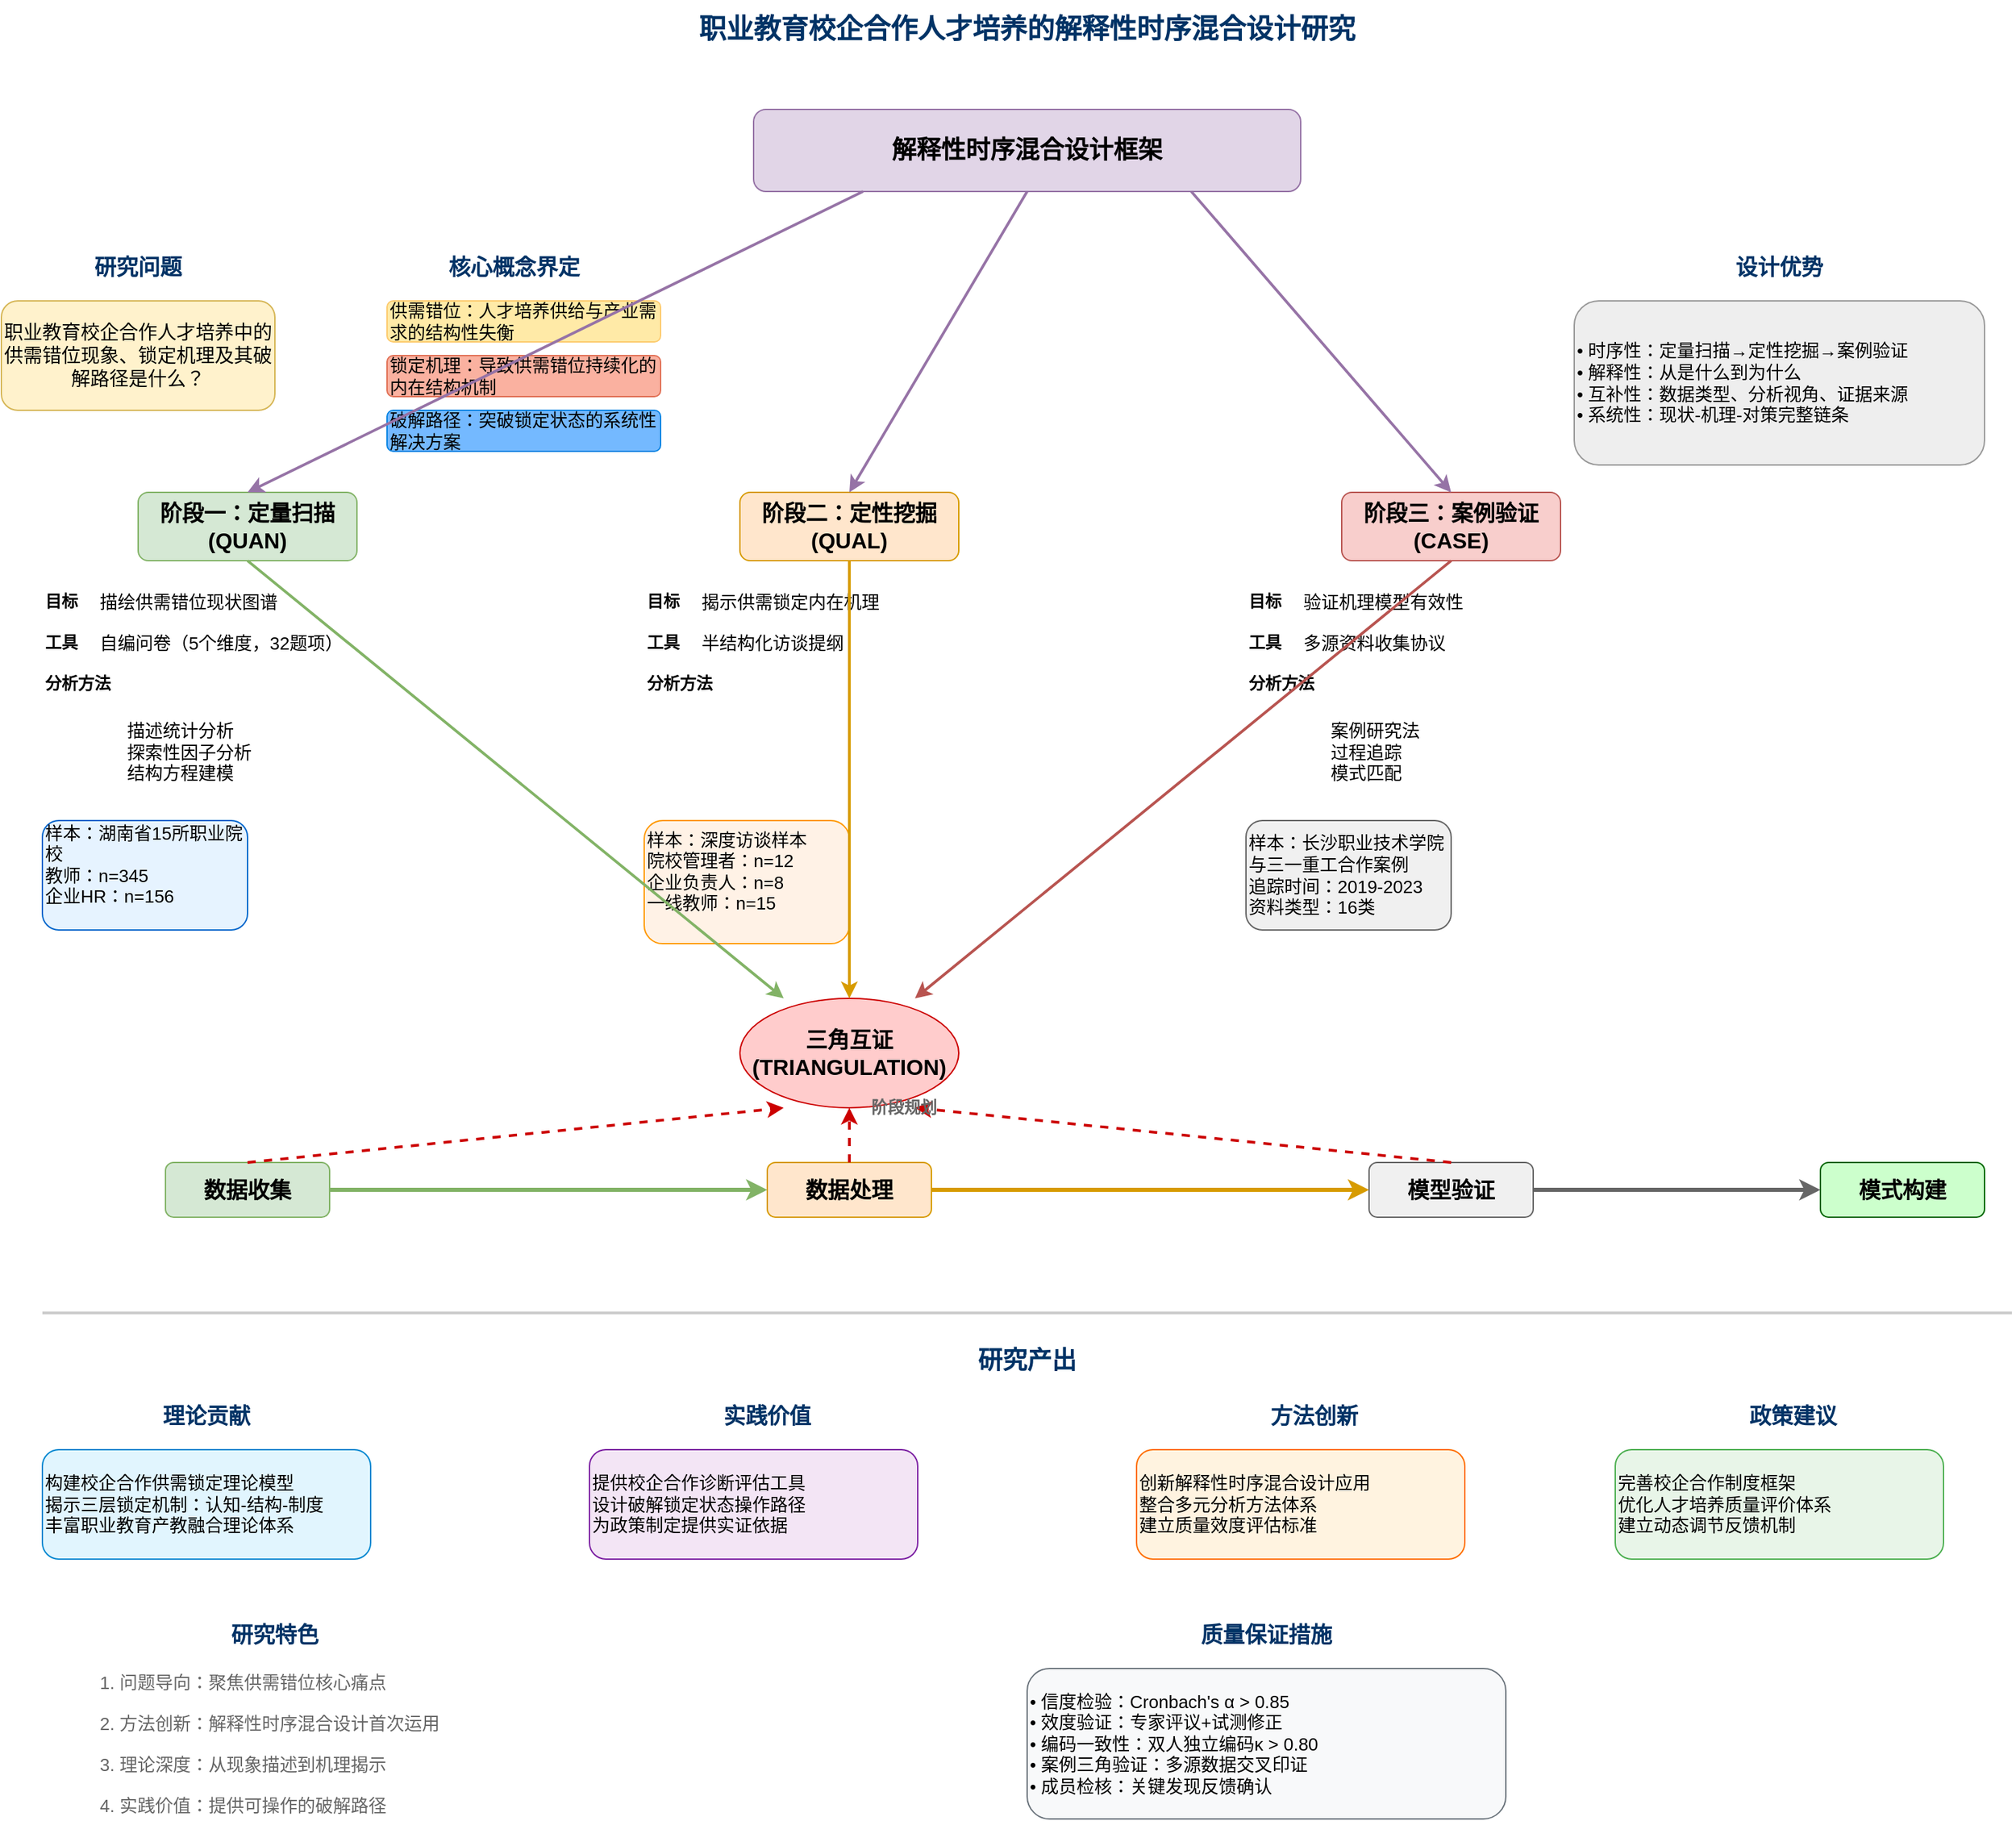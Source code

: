 <mxfile version="28.0.7">
  <diagram name="解释性时序混合设计研究" id="xxx">
    <mxGraphModel dx="1183" dy="619" grid="1" gridSize="10" guides="1" tooltips="1" connect="1" arrows="1" fold="1" page="1" pageScale="1" pageWidth="1600" pageHeight="1400" math="0" shadow="0">
      <root>
        <mxCell id="0" />
        <mxCell id="1" parent="0" />
        <mxCell id="2" value="职业教育校企合作人才培养的解释性时序混合设计研究" style="text;html=1;strokeColor=none;fillColor=none;align=center;verticalAlign=middle;whiteSpace=wrap;rounded=0;fontSize=20;fontStyle=1;fontColor=#003366;" parent="1" vertex="1">
          <mxGeometry x="400" y="20" width="800" height="40" as="geometry" />
        </mxCell>
        <mxCell id="3" value="解释性时序混合设计框架" style="rounded=1;whiteSpace=wrap;html=1;fillColor=#e1d5e7;strokeColor=#9673a6;fontSize=18;fontStyle=1;" parent="1" vertex="1">
          <mxGeometry x="600" y="100" width="400" height="60" as="geometry" />
        </mxCell>
        <mxCell id="4" value="研究问题" style="text;html=1;strokeColor=none;fillColor=none;align=center;verticalAlign=middle;whiteSpace=wrap;rounded=0;fontSize=16;fontStyle=1;fontColor=#003366;" parent="1" vertex="1">
          <mxGeometry x="100" y="200" width="100" height="30" as="geometry" />
        </mxCell>
        <mxCell id="5" value="职业教育校企合作人才培养中的供需错位现象、锁定机理及其破解路径是什么？" style="rounded=1;whiteSpace=wrap;html=1;fillColor=#fff2cc;strokeColor=#d6b656;fontSize=14;" parent="1" vertex="1">
          <mxGeometry x="50" y="240" width="200" height="80" as="geometry" />
        </mxCell>
        <mxCell id="70" value="核心概念界定" style="text;html=1;strokeColor=none;fillColor=none;align=center;verticalAlign=middle;whiteSpace=wrap;rounded=0;fontSize=16;fontStyle=1;fontColor=#003366;" parent="1" vertex="1">
          <mxGeometry x="350" y="200" width="150" height="30" as="geometry" />
        </mxCell>
        <mxCell id="71" value="供需错位：人才培养供给与产业需求的结构性失衡" style="rounded=1;whiteSpace=wrap;html=1;fillColor=#ffeaa7;strokeColor=#fdcb6e;fontSize=13;align=left;" parent="1" vertex="1">
          <mxGeometry x="332" y="240" width="200" height="30" as="geometry" />
        </mxCell>
        <mxCell id="72" value="锁定机理：导致供需错位持续化的内在结构机制" style="rounded=1;whiteSpace=wrap;html=1;fillColor=#fab1a0;strokeColor=#e17055;fontSize=13;align=left;" parent="1" vertex="1">
          <mxGeometry x="332" y="280" width="200" height="30" as="geometry" />
        </mxCell>
        <mxCell id="73" value="破解路径：突破锁定状态的系统性解决方案" style="rounded=1;whiteSpace=wrap;html=1;fillColor=#74b9ff;strokeColor=#0984e3;fontSize=13;align=left;" parent="1" vertex="1">
          <mxGeometry x="332" y="320" width="200" height="30" as="geometry" />
        </mxCell>
        <mxCell id="68" value="设计优势" style="text;html=1;strokeColor=none;fillColor=none;align=center;verticalAlign=middle;whiteSpace=wrap;rounded=0;fontSize=16;fontStyle=1;fontColor=#003366;" parent="1" vertex="1">
          <mxGeometry x="1300" y="200" width="100" height="30" as="geometry" />
        </mxCell>
        <mxCell id="69" value="• 时序性：定量扫描→定性挖掘→案例验证&lt;br&gt;• 解释性：从是什么到为什么&lt;br&gt;• 互补性：数据类型、分析视角、证据来源&lt;br&gt;• 系统性：现状-机理-对策完整链条" style="rounded=1;whiteSpace=wrap;html=1;fillColor=#eeeeee;strokeColor=#999999;fontSize=13;align=left;" parent="1" vertex="1">
          <mxGeometry x="1200" y="240" width="300" height="120" as="geometry" />
        </mxCell>
        <mxCell id="6" value="阶段一：定量扫描&lt;br/&gt;(QUAN)" style="rounded=1;whiteSpace=wrap;html=1;fillColor=#d5e8d4;strokeColor=#82b366;fontSize=16;fontStyle=1;" parent="1" vertex="1">
          <mxGeometry x="150" y="380" width="160" height="50" as="geometry" />
        </mxCell>
        <mxCell id="7" value="目标" style="text;html=1;strokeColor=none;fillColor=none;align=left;verticalAlign=middle;whiteSpace=wrap;rounded=0;fontSize=12;fontStyle=1;" parent="1" vertex="1">
          <mxGeometry x="80" y="450" width="40" height="20" as="geometry" />
        </mxCell>
        <mxCell id="8" value="描绘供需错位现状图谱" style="text;html=1;strokeColor=none;fillColor=none;align=left;verticalAlign=middle;whiteSpace=wrap;rounded=0;fontSize=13;" parent="1" vertex="1">
          <mxGeometry x="120" y="450" width="200" height="20" as="geometry" />
        </mxCell>
        <mxCell id="9" value="工具" style="text;html=1;strokeColor=none;fillColor=none;align=left;verticalAlign=middle;whiteSpace=wrap;rounded=0;fontSize=12;fontStyle=1;" parent="1" vertex="1">
          <mxGeometry x="80" y="480" width="40" height="20" as="geometry" />
        </mxCell>
        <mxCell id="10" value="自编问卷（5个维度，32题项）" style="text;html=1;strokeColor=none;fillColor=none;align=left;verticalAlign=middle;whiteSpace=wrap;rounded=0;fontSize=13;" parent="1" vertex="1">
          <mxGeometry x="120" y="480" width="200" height="20" as="geometry" />
        </mxCell>
        <mxCell id="11" value="分析方法" style="text;html=1;strokeColor=none;fillColor=none;align=left;verticalAlign=middle;whiteSpace=wrap;rounded=0;fontSize=12;fontStyle=1;" parent="1" vertex="1">
          <mxGeometry x="80" y="510" width="60" height="20" as="geometry" />
        </mxCell>
        <mxCell id="52" value="描述统计分析&lt;br&gt;探索性因子分析&lt;br&gt;结构方程建模" style="text;html=1;strokeColor=none;fillColor=none;align=left;verticalAlign=middle;whiteSpace=wrap;rounded=0;fontSize=13;" parent="1" vertex="1">
          <mxGeometry x="140" y="540" width="140" height="60" as="geometry" />
        </mxCell>
        <mxCell id="38" value="样本：湖南省15所职业院校&lt;br&gt;教师：n=345&lt;br&gt;企业HR：n=156&lt;div&gt;&lt;br&gt;&lt;/div&gt;" style="rounded=1;whiteSpace=wrap;html=1;fillColor=#e6f3ff;strokeColor=#0066cc;fontSize=13;align=left;" parent="1" vertex="1">
          <mxGeometry x="80" y="620" width="150" height="80" as="geometry" />
        </mxCell>
        <mxCell id="12" value="阶段二：定性挖掘&lt;br/&gt;(QUAL)" style="rounded=1;whiteSpace=wrap;html=1;fillColor=#ffe6cc;strokeColor=#d79b00;fontSize=16;fontStyle=1;" parent="1" vertex="1">
          <mxGeometry x="590" y="380" width="160" height="50" as="geometry" />
        </mxCell>
        <mxCell id="13" value="目标" style="text;html=1;strokeColor=none;fillColor=none;align=left;verticalAlign=middle;whiteSpace=wrap;rounded=0;fontSize=12;fontStyle=1;" parent="1" vertex="1">
          <mxGeometry x="520" y="450" width="40" height="20" as="geometry" />
        </mxCell>
        <mxCell id="14" value="揭示供需锁定内在机理" style="text;html=1;strokeColor=none;fillColor=none;align=left;verticalAlign=middle;whiteSpace=wrap;rounded=0;fontSize=13;" parent="1" vertex="1">
          <mxGeometry x="560" y="450" width="200" height="20" as="geometry" />
        </mxCell>
        <mxCell id="15" value="工具" style="text;html=1;strokeColor=none;fillColor=none;align=left;verticalAlign=middle;whiteSpace=wrap;rounded=0;fontSize=12;fontStyle=1;" parent="1" vertex="1">
          <mxGeometry x="520" y="480" width="40" height="20" as="geometry" />
        </mxCell>
        <mxCell id="16" value="半结构化访谈提纲" style="text;html=1;strokeColor=none;fillColor=none;align=left;verticalAlign=middle;whiteSpace=wrap;rounded=0;fontSize=13;" parent="1" vertex="1">
          <mxGeometry x="560" y="480" width="200" height="20" as="geometry" />
        </mxCell>
        <mxCell id="17" value="分析方法" style="text;html=1;strokeColor=none;fillColor=none;align=left;verticalAlign=middle;whiteSpace=wrap;rounded=0;fontSize=12;fontStyle=1;" parent="1" vertex="1">
          <mxGeometry x="520" y="510" width="60" height="20" as="geometry" />
        </mxCell>
        <mxCell id="39" value="样本：深度访谈样本&lt;br&gt;院校管理者：n=12&lt;br&gt;企业负责人：n=8&lt;br&gt;一线教师：n=15&lt;div&gt;&lt;br&gt;&lt;/div&gt;" style="rounded=1;whiteSpace=wrap;html=1;fillColor=#fff2e6;strokeColor=#ff9900;fontSize=13;align=left;" parent="1" vertex="1">
          <mxGeometry x="520" y="620" width="150" height="90" as="geometry" />
        </mxCell>
        <mxCell id="18" value="阶段三：案例验证&lt;br/&gt;(CASE)" style="rounded=1;whiteSpace=wrap;html=1;fillColor=#f8cecc;strokeColor=#b85450;fontSize=16;fontStyle=1;" parent="1" vertex="1">
          <mxGeometry x="1030" y="380" width="160" height="50" as="geometry" />
        </mxCell>
        <mxCell id="19" value="目标" style="text;html=1;strokeColor=none;fillColor=none;align=left;verticalAlign=middle;whiteSpace=wrap;rounded=0;fontSize=12;fontStyle=1;" parent="1" vertex="1">
          <mxGeometry x="960" y="450" width="40" height="20" as="geometry" />
        </mxCell>
        <mxCell id="20" value="验证机理模型有效性" style="text;html=1;strokeColor=none;fillColor=none;align=left;verticalAlign=middle;whiteSpace=wrap;rounded=0;fontSize=13;" parent="1" vertex="1">
          <mxGeometry x="1000" y="450" width="200" height="20" as="geometry" />
        </mxCell>
        <mxCell id="21" value="工具" style="text;html=1;strokeColor=none;fillColor=none;align=left;verticalAlign=middle;whiteSpace=wrap;rounded=0;fontSize=12;fontStyle=1;" parent="1" vertex="1">
          <mxGeometry x="960" y="480" width="40" height="20" as="geometry" />
        </mxCell>
        <mxCell id="22" value="多源资料收集协议" style="text;html=1;strokeColor=none;fillColor=none;align=left;verticalAlign=middle;whiteSpace=wrap;rounded=0;fontSize=13;" parent="1" vertex="1">
          <mxGeometry x="1000" y="480" width="200" height="20" as="geometry" />
        </mxCell>
        <mxCell id="23" value="分析方法" style="text;html=1;strokeColor=none;fillColor=none;align=left;verticalAlign=middle;whiteSpace=wrap;rounded=0;fontSize=12;fontStyle=1;" parent="1" vertex="1">
          <mxGeometry x="960" y="510" width="60" height="20" as="geometry" />
        </mxCell>
        <mxCell id="54" value="案例研究法&lt;br&gt;过程追踪&lt;br&gt;模式匹配" style="text;html=1;strokeColor=none;fillColor=none;align=left;verticalAlign=middle;whiteSpace=wrap;rounded=0;fontSize=13;" parent="1" vertex="1">
          <mxGeometry x="1020" y="540" width="140" height="60" as="geometry" />
        </mxCell>
        <mxCell id="40" value="样本：长沙职业技术学院&lt;br&gt;与三一重工合作案例&lt;br&gt;追踪时间：2019-2023&lt;br&gt;资料类型：16类" style="rounded=1;whiteSpace=wrap;html=1;fillColor=#f0f0f0;strokeColor=#666666;fontSize=13;align=left;" parent="1" vertex="1">
          <mxGeometry x="960" y="620" width="150" height="80" as="geometry" />
        </mxCell>
        <mxCell id="24" value="三角互证&lt;br/&gt;(TRIANGULATION)" style="ellipse;whiteSpace=wrap;html=1;fillColor=#ffcccc;strokeColor=#cc0000;fontSize=16;fontStyle=1;" parent="1" vertex="1">
          <mxGeometry x="590" y="750" width="160" height="80" as="geometry" />
        </mxCell>
        <mxCell id="28" value="数据收集" style="rounded=1;whiteSpace=wrap;html=1;fillColor=#d5e8d4;strokeColor=#82b366;fontSize=16;fontStyle=1;" parent="1" vertex="1">
          <mxGeometry x="170" y="870" width="120" height="40" as="geometry" />
        </mxCell>
        <mxCell id="29" value="数据处理" style="rounded=1;whiteSpace=wrap;html=1;fillColor=#ffe6cc;strokeColor=#d79b00;fontSize=16;fontStyle=1;" parent="1" vertex="1">
          <mxGeometry x="610" y="870" width="120" height="40" as="geometry" />
        </mxCell>
        <mxCell id="30" value="模型验证" style="rounded=1;whiteSpace=wrap;html=1;fillColor=#f0f0f0;strokeColor=#666666;fontSize=16;fontStyle=1;" parent="1" vertex="1">
          <mxGeometry x="1050" y="870" width="120" height="40" as="geometry" />
        </mxCell>
        <mxCell id="31" value="模式构建" style="rounded=1;whiteSpace=wrap;html=1;fillColor=#ccffcc;strokeColor=#006600;fontSize=16;fontStyle=1;" parent="1" vertex="1">
          <mxGeometry x="1380" y="870" width="120" height="40" as="geometry" />
        </mxCell>
        <mxCell id="32" value="" style="endArrow=classic;html=1;rounded=0;exitX=1;exitY=0.5;exitDx=0;exitDy=0;entryX=0;entryY=0.5;entryDx=0;entryDy=0;strokeWidth=3;strokeColor=#82b366;" parent="1" source="28" target="29" edge="1">
          <mxGeometry relative="1" as="geometry" />
        </mxCell>
        <mxCell id="33" value="" style="endArrow=classic;html=1;rounded=0;exitX=1;exitY=0.5;exitDx=0;exitDy=0;entryX=0;entryY=0.5;entryDx=0;entryDy=0;strokeWidth=3;strokeColor=#d79b00;" parent="1" source="29" target="30" edge="1">
          <mxGeometry relative="1" as="geometry" />
        </mxCell>
        <mxCell id="34" value="" style="endArrow=classic;html=1;rounded=0;exitX=1;exitY=0.5;exitDx=0;exitDy=0;entryX=0;entryY=0.5;entryDx=0;entryDy=0;strokeWidth=3;strokeColor=#666666;" parent="1" source="30" target="31" edge="1">
          <mxGeometry relative="1" as="geometry" />
        </mxCell>
        <mxCell id="35" value="" style="endArrow=classic;html=1;rounded=0;exitX=0.5;exitY=0;exitDx=0;exitDy=0;entryX=0.2;entryY=1;entryDx=0;entryDy=0;entryPerimeter=0;strokeWidth=2;strokeColor=#cc0000;dashed=1;" parent="1" source="28" target="24" edge="1">
          <mxGeometry relative="1" as="geometry" />
        </mxCell>
        <mxCell id="36" value="" style="endArrow=classic;html=1;rounded=0;exitX=0.5;exitY=0;exitDx=0;exitDy=0;entryX=0.5;entryY=1;entryDx=0;entryDy=0;strokeWidth=2;strokeColor=#cc0000;dashed=1;" parent="1" source="29" target="24" edge="1">
          <mxGeometry relative="1" as="geometry" />
        </mxCell>
        <mxCell id="37" value="" style="endArrow=classic;html=1;rounded=0;exitX=0.5;exitY=0;exitDx=0;exitDy=0;entryX=0.8;entryY=1;entryDx=0;entryDy=0;entryPerimeter=0;strokeWidth=2;strokeColor=#cc0000;dashed=1;" parent="1" source="30" target="24" edge="1">
          <mxGeometry relative="1" as="geometry" />
        </mxCell>
        <mxCell id="63" value="阶段规划" style="text;html=1;strokeColor=none;fillColor=none;align=center;verticalAlign=middle;whiteSpace=wrap;rounded=0;fontSize=12;fontStyle=1;fontColor=#666666;" parent="1" vertex="1">
          <mxGeometry x="650" y="820" width="120" height="20" as="geometry" />
        </mxCell>
        <mxCell id="42" value="" style="endArrow=none;html=1;rounded=0;strokeWidth=2;strokeColor=#cccccc;" parent="1" edge="1">
          <mxGeometry relative="1" as="geometry">
            <mxPoint x="80" y="980" as="sourcePoint" />
            <mxPoint x="1520" y="980" as="targetPoint" />
          </mxGeometry>
        </mxCell>
        <mxCell id="41" value="研究产出" style="text;html=1;strokeColor=none;fillColor=none;align=center;verticalAlign=middle;whiteSpace=wrap;rounded=0;fontSize=18;fontStyle=1;fontColor=#003366;" parent="1" vertex="1">
          <mxGeometry x="700" y="1000" width="200" height="30" as="geometry" />
        </mxCell>
        <mxCell id="43" value="理论贡献" style="text;html=1;strokeColor=none;fillColor=none;align=center;verticalAlign=middle;whiteSpace=wrap;rounded=0;fontSize=16;fontStyle=1;fontColor=#003366;" parent="1" vertex="1">
          <mxGeometry x="150" y="1040" width="100" height="30" as="geometry" />
        </mxCell>
        <mxCell id="44" value="构建校企合作供需锁定理论模型&lt;br&gt;揭示三层锁定机制：认知-结构-制度&lt;br&gt;丰富职业教育产教融合理论体系" style="rounded=1;whiteSpace=wrap;html=1;fillColor=#e1f5fe;strokeColor=#0288d1;fontSize=13;align=left;" parent="1" vertex="1">
          <mxGeometry x="80" y="1080" width="240" height="80" as="geometry" />
        </mxCell>
        <mxCell id="45" value="实践价值" style="text;html=1;strokeColor=none;fillColor=none;align=center;verticalAlign=middle;whiteSpace=wrap;rounded=0;fontSize=16;fontStyle=1;fontColor=#003366;" parent="1" vertex="1">
          <mxGeometry x="560" y="1040" width="100" height="30" as="geometry" />
        </mxCell>
        <mxCell id="46" value="提供校企合作诊断评估工具&lt;br&gt;设计破解锁定状态操作路径&lt;br&gt;为政策制定提供实证依据" style="rounded=1;whiteSpace=wrap;html=1;fillColor=#f3e5f5;strokeColor=#7b1fa2;fontSize=13;align=left;" parent="1" vertex="1">
          <mxGeometry x="480" y="1080" width="240" height="80" as="geometry" />
        </mxCell>
        <mxCell id="47" value="方法创新" style="text;html=1;strokeColor=none;fillColor=none;align=center;verticalAlign=middle;whiteSpace=wrap;rounded=0;fontSize=16;fontStyle=1;fontColor=#003366;" parent="1" vertex="1">
          <mxGeometry x="960" y="1040" width="100" height="30" as="geometry" />
        </mxCell>
        <mxCell id="48" value="创新解释性时序混合设计应用&lt;br&gt;整合多元分析方法体系&lt;br&gt;建立质量效度评估标准" style="rounded=1;whiteSpace=wrap;html=1;fillColor=#fff3e0;strokeColor=#ff6f00;fontSize=13;align=left;" parent="1" vertex="1">
          <mxGeometry x="880" y="1080" width="240" height="80" as="geometry" />
        </mxCell>
        <mxCell id="49" value="政策建议" style="text;html=1;strokeColor=none;fillColor=none;align=center;verticalAlign=middle;whiteSpace=wrap;rounded=0;fontSize=16;fontStyle=1;fontColor=#003366;" parent="1" vertex="1">
          <mxGeometry x="1310" y="1040" width="100" height="30" as="geometry" />
        </mxCell>
        <mxCell id="50" value="完善校企合作制度框架&lt;br&gt;优化人才培养质量评价体系&lt;br&gt;建立动态调节反馈机制" style="rounded=1;whiteSpace=wrap;html=1;fillColor=#e8f5e8;strokeColor=#4caf50;fontSize=13;align=left;" parent="1" vertex="1">
          <mxGeometry x="1230" y="1080" width="240" height="80" as="geometry" />
        </mxCell>
        <mxCell id="55" value="研究特色" style="text;html=1;strokeColor=none;fillColor=none;align=center;verticalAlign=middle;whiteSpace=wrap;rounded=0;fontSize=16;fontStyle=1;fontColor=#003366;" parent="1" vertex="1">
          <mxGeometry x="200" y="1200" width="100" height="30" as="geometry" />
        </mxCell>
        <mxCell id="56" value="1. 问题导向：聚焦供需错位核心痛点" style="text;html=1;strokeColor=none;fillColor=none;align=left;verticalAlign=middle;whiteSpace=wrap;rounded=0;fontSize=13;fontColor=#666666;" parent="1" vertex="1">
          <mxGeometry x="120" y="1240" width="300" height="20" as="geometry" />
        </mxCell>
        <mxCell id="57" value="2. 方法创新：解释性时序混合设计首次运用" style="text;html=1;strokeColor=none;fillColor=none;align=left;verticalAlign=middle;whiteSpace=wrap;rounded=0;fontSize=13;fontColor=#666666;" parent="1" vertex="1">
          <mxGeometry x="120" y="1270" width="320" height="20" as="geometry" />
        </mxCell>
        <mxCell id="58" value="3. 理论深度：从现象描述到机理揭示" style="text;html=1;strokeColor=none;fillColor=none;align=left;verticalAlign=middle;whiteSpace=wrap;rounded=0;fontSize=13;fontColor=#666666;" parent="1" vertex="1">
          <mxGeometry x="120" y="1300" width="280" height="20" as="geometry" />
        </mxCell>
        <mxCell id="59" value="4. 实践价值：提供可操作的破解路径" style="text;html=1;strokeColor=none;fillColor=none;align=left;verticalAlign=middle;whiteSpace=wrap;rounded=0;fontSize=13;fontColor=#666666;" parent="1" vertex="1">
          <mxGeometry x="120" y="1330" width="280" height="20" as="geometry" />
        </mxCell>
        <mxCell id="60" value="质量保证措施" style="text;html=1;strokeColor=none;fillColor=none;align=center;verticalAlign=middle;whiteSpace=wrap;rounded=0;fontSize=16;fontStyle=1;fontColor=#003366;" parent="1" vertex="1">
          <mxGeometry x="900" y="1200" width="150" height="30" as="geometry" />
        </mxCell>
        <mxCell id="61" value="• 信度检验：Cronbach&#39;s α &amp;gt; 0.85&lt;br&gt;• 效度验证：专家评议+试测修正&lt;br&gt;• 编码一致性：双人独立编码κ &amp;gt; 0.80&lt;br&gt;• 案例三角验证：多源数据交叉印证&lt;br&gt;• 成员检核：关键发现反馈确认" style="rounded=1;whiteSpace=wrap;html=1;fillColor=#f8f9fa;strokeColor=#6c757d;fontSize=13;align=left;" parent="1" vertex="1">
          <mxGeometry x="800" y="1240" width="350" height="110" as="geometry" />
        </mxCell>
        <mxCell id="74" value="" style="endArrow=classic;html=1;rounded=0;exitX=0.5;exitY=1;exitDx=0;exitDy=0;entryX=0.2;entryY=0;entryDx=0;entryDy=0;entryPerimeter=0;strokeWidth=2;strokeColor=#82b366;" parent="1" source="6" target="24" edge="1">
          <mxGeometry relative="1" as="geometry" />
        </mxCell>
        <mxCell id="75" value="" style="endArrow=classic;html=1;rounded=0;exitX=0.5;exitY=1;exitDx=0;exitDy=0;entryX=0.5;entryY=0;entryDx=0;entryDy=0;strokeWidth=2;strokeColor=#d79b00;" parent="1" source="12" target="24" edge="1">
          <mxGeometry relative="1" as="geometry" />
        </mxCell>
        <mxCell id="76" value="" style="endArrow=classic;html=1;rounded=0;exitX=0.5;exitY=1;exitDx=0;exitDy=0;entryX=0.8;entryY=0;entryDx=0;entryDy=0;entryPerimeter=0;strokeWidth=2;strokeColor=#b85450;" parent="1" source="18" target="24" edge="1">
          <mxGeometry relative="1" as="geometry" />
        </mxCell>
        <mxCell id="77" value="" style="endArrow=classic;html=1;rounded=0;exitX=0.2;exitY=1;exitDx=0;exitDy=0;entryX=0.5;entryY=0;entryDx=0;entryDy=0;strokeWidth=2;strokeColor=#9673a6;" parent="1" source="3" target="6" edge="1">
          <mxGeometry relative="1" as="geometry" />
        </mxCell>
        <mxCell id="78" value="" style="endArrow=classic;html=1;rounded=0;exitX=0.5;exitY=1;exitDx=0;exitDy=0;entryX=0.5;entryY=0;entryDx=0;entryDy=0;strokeWidth=2;strokeColor=#9673a6;" parent="1" source="3" target="12" edge="1">
          <mxGeometry relative="1" as="geometry" />
        </mxCell>
        <mxCell id="79" value="" style="endArrow=classic;html=1;rounded=0;exitX=0.8;exitY=1;exitDx=0;exitDy=0;entryX=0.5;entryY=0;entryDx=0;entryDy=0;strokeWidth=2;strokeColor=#9673a6;" parent="1" source="3" target="18" edge="1">
          <mxGeometry relative="1" as="geometry" />
        </mxCell>
      </root>
    </mxGraphModel>
  </diagram>
</mxfile>
